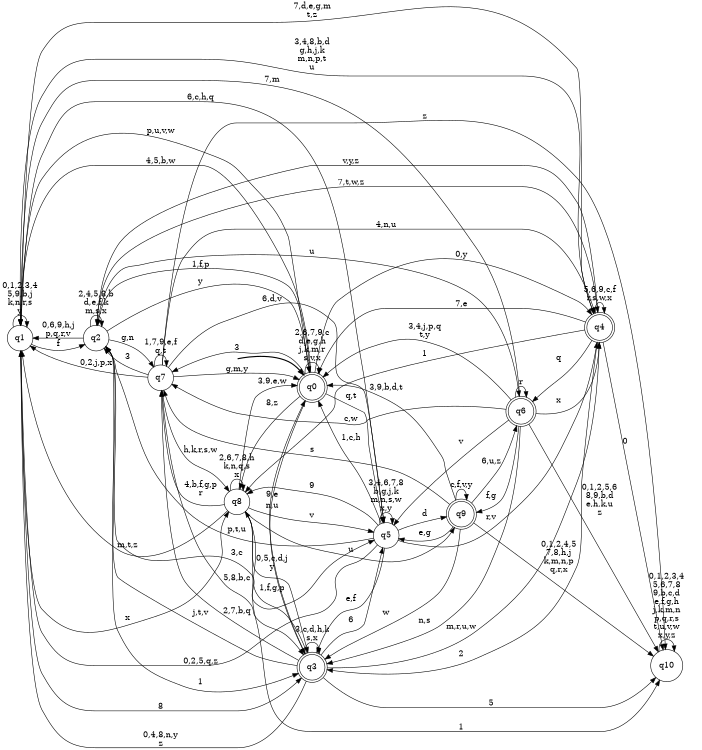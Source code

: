 digraph BlueStar {
__start0 [style = invis, shape = none, label = "", width = 0, height = 0];

rankdir=LR;
size="8,5";

s0 [style="rounded,filled", color="black", fillcolor="white" shape="doublecircle", label="q0"];
s1 [style="filled", color="black", fillcolor="white" shape="circle", label="q1"];
s2 [style="filled", color="black", fillcolor="white" shape="circle", label="q2"];
s3 [style="rounded,filled", color="black", fillcolor="white" shape="doublecircle", label="q3"];
s4 [style="rounded,filled", color="black", fillcolor="white" shape="doublecircle", label="q4"];
s5 [style="filled", color="black", fillcolor="white" shape="circle", label="q5"];
s6 [style="rounded,filled", color="black", fillcolor="white" shape="doublecircle", label="q6"];
s7 [style="filled", color="black", fillcolor="white" shape="circle", label="q7"];
s8 [style="filled", color="black", fillcolor="white" shape="circle", label="q8"];
s9 [style="rounded,filled", color="black", fillcolor="white" shape="doublecircle", label="q9"];
s10 [style="filled", color="black", fillcolor="white" shape="circle", label="q10"];
subgraph cluster_main { 
	graph [pad=".75", ranksep="0.15", nodesep="0.15"];
	 style=invis; 
	__start0 -> s0 [penwidth=2];
}
s0 -> s0 [label="2,6,7,9,c\nd,e,g,h\nj,k,m,r\ns,v,x"];
s0 -> s1 [label="4,5,b,w"];
s0 -> s2 [label="1,f,p"];
s0 -> s3 [label="n,u"];
s0 -> s4 [label="0,y"];
s0 -> s5 [label="q,t"];
s0 -> s7 [label="3"];
s0 -> s8 [label="8,z"];
s1 -> s0 [label="p,u,v,w"];
s1 -> s1 [label="0,1,2,3,4\n5,9,b,j\nk,n,r,s\ny"];
s1 -> s2 [label="f"];
s1 -> s3 [label="8"];
s1 -> s4 [label="7,d,e,g,m\nt,z"];
s1 -> s5 [label="6,c,h,q"];
s1 -> s8 [label="x"];
s2 -> s0 [label="y"];
s2 -> s1 [label="0,6,9,h,j\np,q,r,v"];
s2 -> s2 [label="2,4,5,8,b\nd,e,f,k\nm,s,x"];
s2 -> s3 [label="1"];
s2 -> s4 [label="7,t,w,z"];
s2 -> s5 [label="3,c"];
s2 -> s6 [label="u"];
s2 -> s7 [label="g,n"];
s3 -> s0 [label="9,e"];
s3 -> s1 [label="0,4,8,n,y\nz"];
s3 -> s2 [label="j,t,v"];
s3 -> s3 [label="3,c,d,h,k\ns,x"];
s3 -> s4 [label="m,r,u,w"];
s3 -> s5 [label="6"];
s3 -> s7 [label="2,7,b,q"];
s3 -> s8 [label="1,f,g,p"];
s3 -> s10 [label="5"];
s4 -> s0 [label="7,e"];
s4 -> s1 [label="3,4,8,b,d\ng,h,j,k\nm,n,p,t\nu"];
s4 -> s2 [label="v,y,z"];
s4 -> s3 [label="2"];
s4 -> s4 [label="5,6,9,c,f\nr,s,w,x"];
s4 -> s6 [label="q"];
s4 -> s8 [label="1"];
s4 -> s10 [label="0"];
s5 -> s0 [label="1,c,h"];
s5 -> s1 [label="0,2,5,q,z"];
s5 -> s2 [label="p,t,u"];
s5 -> s3 [label="e,f"];
s5 -> s4 [label="r,v"];
s5 -> s5 [label="3,4,6,7,8\nb,g,j,k\nm,n,s,w\nx,y"];
s5 -> s8 [label="9"];
s5 -> s9 [label="d"];
s6 -> s0 [label="3,4,j,p,q\nt,y"];
s6 -> s1 [label="7,m"];
s6 -> s3 [label="n,s"];
s6 -> s4 [label="x"];
s6 -> s5 [label="v"];
s6 -> s6 [label="r"];
s6 -> s7 [label="c,w"];
s6 -> s9 [label="f,g"];
s6 -> s10 [label="0,1,2,5,6\n8,9,b,d\ne,h,k,u\nz"];
s7 -> s0 [label="g,m,y"];
s7 -> s1 [label="0,2,j,p,x"];
s7 -> s2 [label="3"];
s7 -> s3 [label="5,8,b,c"];
s7 -> s4 [label="4,n,u"];
s7 -> s5 [label="6,d,v"];
s7 -> s7 [label="1,7,9,e,f\nq,t"];
s7 -> s8 [label="h,k,r,s,w"];
s7 -> s10 [label="z"];
s8 -> s0 [label="3,9,e,w"];
s8 -> s1 [label="m,t,z"];
s8 -> s3 [label="0,5,c,d,j\ny"];
s8 -> s5 [label="v"];
s8 -> s7 [label="4,b,f,g,p\nr"];
s8 -> s8 [label="2,6,7,8,h\nk,n,q,s\nx"];
s8 -> s9 [label="u"];
s8 -> s10 [label="1"];
s9 -> s0 [label="3,9,b,d,t"];
s9 -> s3 [label="w"];
s9 -> s5 [label="e,g"];
s9 -> s6 [label="6,u,z"];
s9 -> s7 [label="s"];
s9 -> s9 [label="c,f,v,y"];
s9 -> s10 [label="0,1,2,4,5\n7,8,h,j\nk,m,n,p\nq,r,x"];
s10 -> s10 [label="0,1,2,3,4\n5,6,7,8\n9,b,c,d\ne,f,g,h\nj,k,m,n\np,q,r,s\nt,u,v,w\nx,y,z"];

}